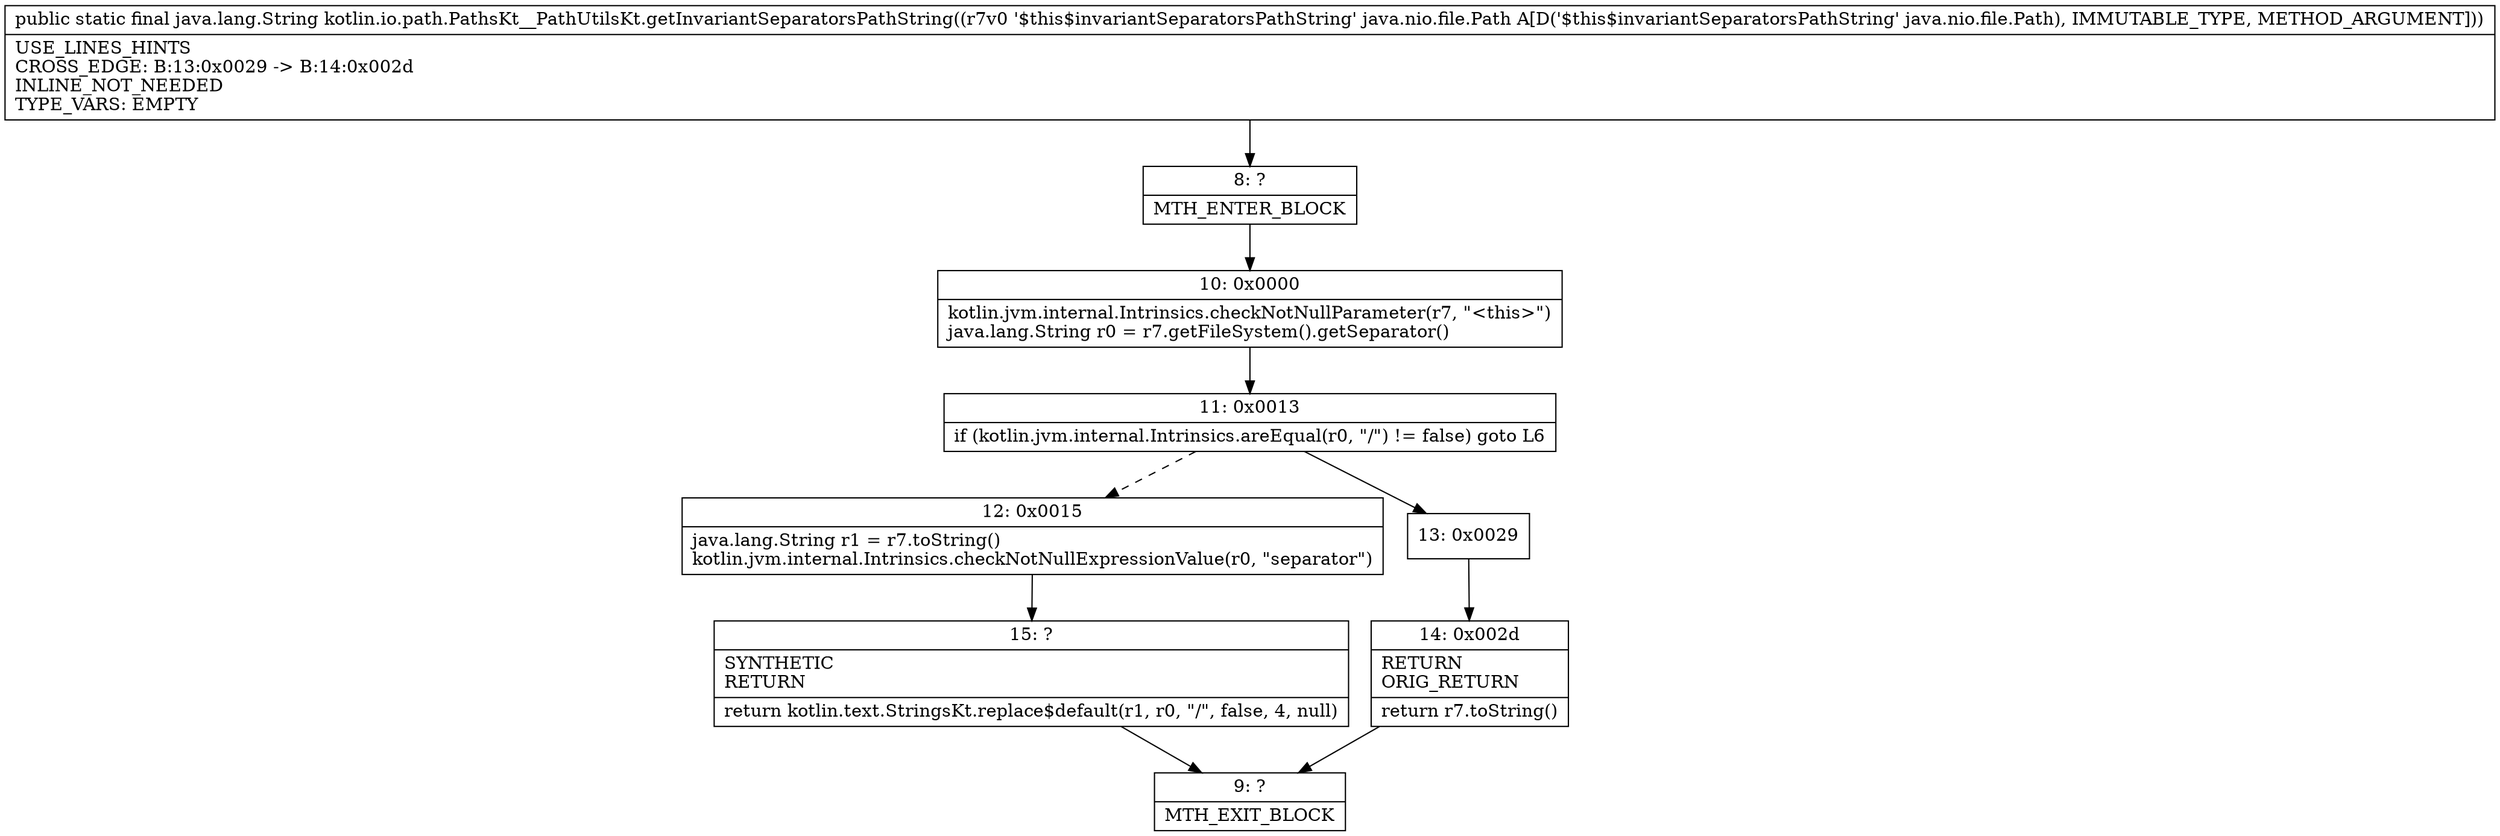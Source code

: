 digraph "CFG forkotlin.io.path.PathsKt__PathUtilsKt.getInvariantSeparatorsPathString(Ljava\/nio\/file\/Path;)Ljava\/lang\/String;" {
Node_8 [shape=record,label="{8\:\ ?|MTH_ENTER_BLOCK\l}"];
Node_10 [shape=record,label="{10\:\ 0x0000|kotlin.jvm.internal.Intrinsics.checkNotNullParameter(r7, \"\<this\>\")\ljava.lang.String r0 = r7.getFileSystem().getSeparator()\l}"];
Node_11 [shape=record,label="{11\:\ 0x0013|if (kotlin.jvm.internal.Intrinsics.areEqual(r0, \"\/\") != false) goto L6\l}"];
Node_12 [shape=record,label="{12\:\ 0x0015|java.lang.String r1 = r7.toString()\lkotlin.jvm.internal.Intrinsics.checkNotNullExpressionValue(r0, \"separator\")\l}"];
Node_15 [shape=record,label="{15\:\ ?|SYNTHETIC\lRETURN\l|return kotlin.text.StringsKt.replace$default(r1, r0, \"\/\", false, 4, null)\l}"];
Node_9 [shape=record,label="{9\:\ ?|MTH_EXIT_BLOCK\l}"];
Node_13 [shape=record,label="{13\:\ 0x0029}"];
Node_14 [shape=record,label="{14\:\ 0x002d|RETURN\lORIG_RETURN\l|return r7.toString()\l}"];
MethodNode[shape=record,label="{public static final java.lang.String kotlin.io.path.PathsKt__PathUtilsKt.getInvariantSeparatorsPathString((r7v0 '$this$invariantSeparatorsPathString' java.nio.file.Path A[D('$this$invariantSeparatorsPathString' java.nio.file.Path), IMMUTABLE_TYPE, METHOD_ARGUMENT]))  | USE_LINES_HINTS\lCROSS_EDGE: B:13:0x0029 \-\> B:14:0x002d\lINLINE_NOT_NEEDED\lTYPE_VARS: EMPTY\l}"];
MethodNode -> Node_8;Node_8 -> Node_10;
Node_10 -> Node_11;
Node_11 -> Node_12[style=dashed];
Node_11 -> Node_13;
Node_12 -> Node_15;
Node_15 -> Node_9;
Node_13 -> Node_14;
Node_14 -> Node_9;
}

